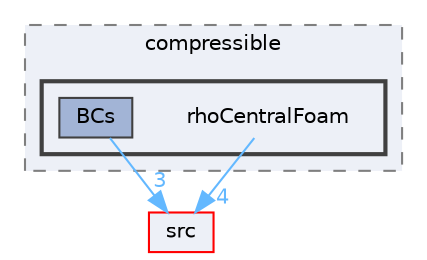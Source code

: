 digraph "applications/solvers/compressible/rhoCentralFoam"
{
 // LATEX_PDF_SIZE
  bgcolor="transparent";
  edge [fontname=Helvetica,fontsize=10,labelfontname=Helvetica,labelfontsize=10];
  node [fontname=Helvetica,fontsize=10,shape=box,height=0.2,width=0.4];
  compound=true
  subgraph clusterdir_ec6fbd2e4e71296a5c4843bd2aa1db19 {
    graph [ bgcolor="#edf0f7", pencolor="grey50", label="compressible", fontname=Helvetica,fontsize=10 style="filled,dashed", URL="dir_ec6fbd2e4e71296a5c4843bd2aa1db19.html",tooltip=""]
  subgraph clusterdir_8c4f4a8ce07987620cd67e649aa17b87 {
    graph [ bgcolor="#edf0f7", pencolor="grey25", label="", fontname=Helvetica,fontsize=10 style="filled,bold", URL="dir_8c4f4a8ce07987620cd67e649aa17b87.html",tooltip=""]
    dir_8c4f4a8ce07987620cd67e649aa17b87 [shape=plaintext, label="rhoCentralFoam"];
  dir_54c0031b8ef4373f0f738562c5f5a67d [label="BCs", fillcolor="#a2b4d6", color="grey25", style="filled", URL="dir_54c0031b8ef4373f0f738562c5f5a67d.html",tooltip=""];
  }
  }
  dir_68267d1309a1af8e8297ef4c3efbcdba [label="src", fillcolor="#edf0f7", color="red", style="filled", URL="dir_68267d1309a1af8e8297ef4c3efbcdba.html",tooltip=""];
  dir_8c4f4a8ce07987620cd67e649aa17b87->dir_68267d1309a1af8e8297ef4c3efbcdba [headlabel="4", labeldistance=1.5 headhref="dir_003338_003729.html" href="dir_003338_003729.html" color="steelblue1" fontcolor="steelblue1"];
  dir_54c0031b8ef4373f0f738562c5f5a67d->dir_68267d1309a1af8e8297ef4c3efbcdba [headlabel="3", labeldistance=1.5 headhref="dir_000257_003729.html" href="dir_000257_003729.html" color="steelblue1" fontcolor="steelblue1"];
}
